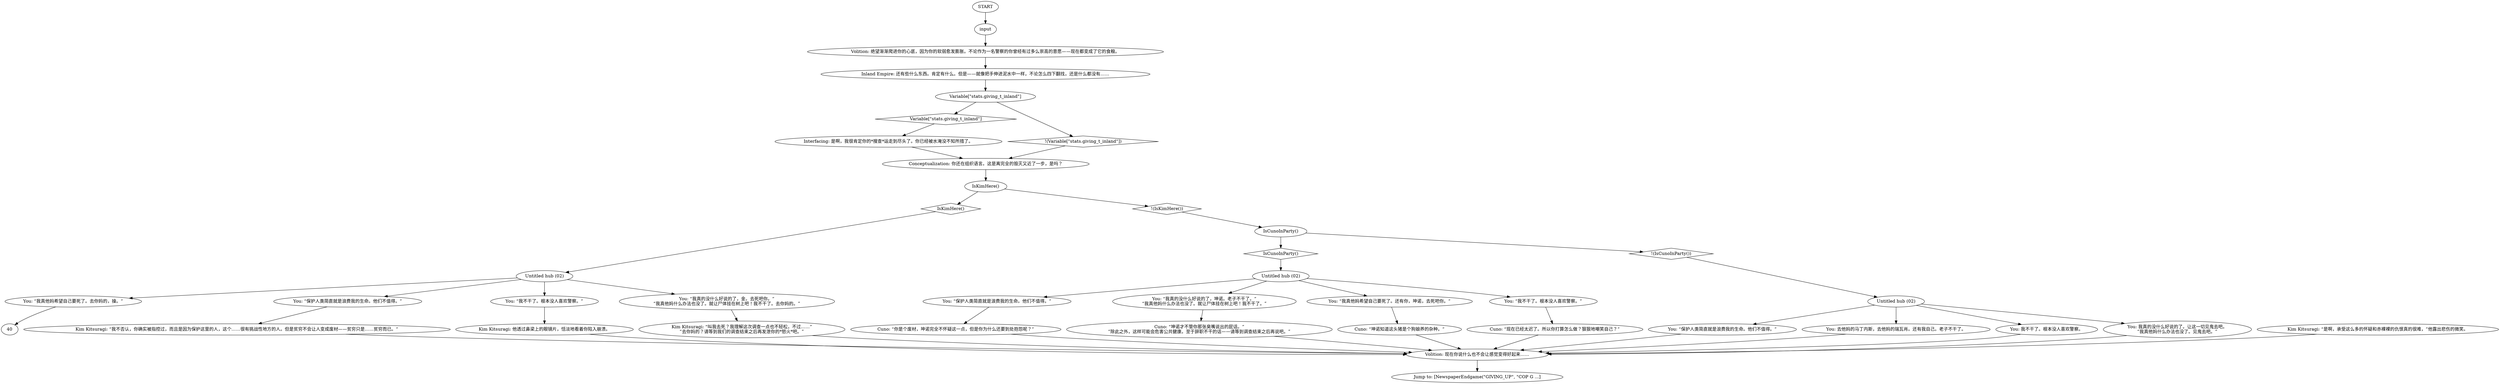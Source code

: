 # LIFELINE / GIVING UP
# When you lose enough Morale (Volition), you feel like giving up. This is the freebie/tutorial.
# ==================================================
digraph G {
	  0 [label="START"];
	  1 [label="input"];
	  2 [label="Untitled hub (02)"];
	  3 [label="Untitled hub (02)"];
	  4 [label="Variable[\"stats.giving_t_inland\"]"];
	  5 [label="Variable[\"stats.giving_t_inland\"]", shape=diamond];
	  6 [label="!(Variable[\"stats.giving_t_inland\"])", shape=diamond];
	  7 [label="Kim Kitsuragi: “我不否认，你确实被指控过，而且是因为保护这里的人，这个……很有挑战性地方的人。但是贫穷不会让人变成废材——贫穷只是……贫穷而已。”"];
	  8 [label="You: “保护人类简直就是浪费我的生命。他们不值得。”"];
	  9 [label="Conceptualization: 你还在组织语言。这是离完全的毁灭又近了一步，是吗？"];
	  10 [label="Volition: 现在你说什么也不会让感觉变得好起来……"];
	  11 [label="Inland Empire: 还有些什么东西。肯定有什么。但是——就像把手伸进泥水中一样，不论怎么四下翻找，还是什么都没有……"];
	  12 [label="You: “保护人类简直就是浪费我的生命。他们不值得。”"];
	  13 [label="You: “我真的没什么好说的了，坤诺。老子不干了。”\n“我真他妈什么办法也没了。就让尸体挂在树上吧！我不干了。”"];
	  14 [label="You: 去他妈的马丁内斯，去他妈的瑞瓦肖。还有我自己。老子不干了。"];
	  15 [label="IsCunoInParty()"];
	  16 [label="IsCunoInParty()", shape=diamond];
	  17 [label="!(IsCunoInParty())", shape=diamond];
	  18 [label="Interfacing: 是啊，我很肯定你的*搜查*运走到尽头了。你已经被水淹没不知所措了。"];
	  19 [label="Cuno: “现在已经太迟了。所以你打算怎么做？狠狠地嘲笑自己？”"];
	  20 [label="Cuno: “坤诺才不管你那张臭嘴说出的屁话。”\n“除此之外，这样可能会危害公共健康。至于辞职不干的话——请等到调查结束之后再说吧。”"];
	  21 [label="You: “我真他妈希望自己要死了。还有你，坤诺，去死吧你。”"];
	  22 [label="You: “我真他妈希望自己要死了。去你妈的，操。”"];
	  23 [label="Cuno: “你是个废材，坤诺完全不怀疑这一点，但是你为什么还要到处抱怨呢？”"];
	  24 [label="You: 我不干了。根本没人喜欢警察。"];
	  25 [label="You: “保护人类简直就是浪费我的生命。他们不值得。”"];
	  26 [label="Cuno: “坤诺知道这头猪是个狗娘养的杂种。”"];
	  27 [label="You: “我不干了。根本没人喜欢警察。”"];
	  28 [label="Volition: 绝望渐渐爬进你的心底，因为你的软弱愈发膨胀。不论作为一名警察的你曾经有过多么崇高的意愿——现在都变成了它的食粮。"];
	  29 [label="You: “我不干了。根本没人喜欢警察。”"];
	  30 [label="You: 我真的没什么好说的了。让这一切见鬼去吧。\n“我真他妈什么办法也没了。见鬼去吧。”"];
	  31 [label="Jump to: [NewspaperEndgame(\"GIVING_UP\", \"COP G ...]"];
	  32 [label="You: “我真的没什么好说的了，金。去死吧你。”\n“我真他妈什么办法也没了。就让尸体挂在树上吧！我不干了。去你妈的。”"];
	  33 [label="Kim Kitsuragi: “叫我去死？我理解这次调查一点也不轻松，不过……”\n“去你妈的？请等到我们的调查结束之后再发泄你的*怒火*吧。”"];
	  34 [label="IsKimHere()"];
	  35 [label="IsKimHere()", shape=diamond];
	  36 [label="!(IsKimHere())", shape=diamond];
	  37 [label="Untitled hub (02)"];
	  38 [label="Kim Kitsuragi: “是啊，承受这么多的怀疑和赤裸裸的仇恨真的很难，”他露出悲伤的微笑。"];
	  39 [label="Kim Kitsuragi: 他透过鼻梁上的眼镜片，恬淡地看着你陷入崩溃。"];
	  0 -> 1
	  1 -> 28
	  2 -> 32
	  2 -> 25
	  2 -> 27
	  2 -> 22
	  3 -> 8
	  3 -> 29
	  3 -> 21
	  3 -> 13
	  4 -> 5
	  4 -> 6
	  5 -> 18
	  6 -> 9
	  7 -> 10
	  8 -> 23
	  9 -> 34
	  10 -> 31
	  11 -> 4
	  12 -> 10
	  13 -> 20
	  14 -> 10
	  15 -> 16
	  15 -> 17
	  16 -> 3
	  17 -> 37
	  18 -> 9
	  19 -> 10
	  20 -> 10
	  21 -> 26
	  22 -> 40
	  23 -> 10
	  24 -> 10
	  25 -> 7
	  26 -> 10
	  27 -> 39
	  28 -> 11
	  29 -> 19
	  30 -> 10
	  32 -> 33
	  33 -> 10
	  34 -> 35
	  34 -> 36
	  35 -> 2
	  36 -> 15
	  37 -> 24
	  37 -> 12
	  37 -> 30
	  37 -> 14
	  38 -> 10
	  39 -> 10
}

